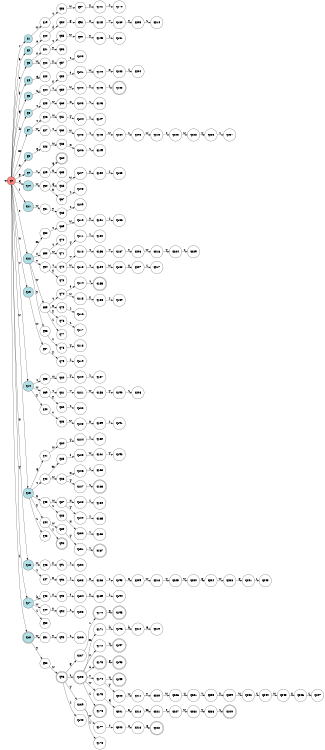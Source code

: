 digraph APTAALF {
__start0 [style = invis, shape = none, label = "", width = 0, height = 0];

rankdir=LR;
size="8,5";

s0 [style="filled", color="black", fillcolor="#ff817b" shape="circle", label="q0"];
s1 [style="filled", color="black", fillcolor="powderblue" shape="circle", label="q1"];
s2 [style="filled", color="black", fillcolor="powderblue" shape="circle", label="q2"];
s3 [style="filled", color="black", fillcolor="powderblue" shape="circle", label="q3"];
s4 [style="filled", color="black", fillcolor="powderblue" shape="circle", label="q4"];
s5 [style="filled", color="black", fillcolor="powderblue" shape="circle", label="q5"];
s6 [style="filled", color="black", fillcolor="powderblue" shape="circle", label="q6"];
s7 [style="filled", color="black", fillcolor="powderblue" shape="circle", label="q7"];
s8 [style="filled", color="black", fillcolor="powderblue" shape="circle", label="q8"];
s9 [style="filled", color="black", fillcolor="powderblue" shape="circle", label="q9"];
s10 [style="filled", color="black", fillcolor="powderblue" shape="circle", label="q10"];
s11 [style="filled", color="black", fillcolor="powderblue" shape="circle", label="q11"];
s12 [style="filled", color="black", fillcolor="powderblue" shape="circle", label="q12"];
s13 [style="filled", color="black", fillcolor="powderblue" shape="circle", label="q13"];
s14 [style="filled", color="black", fillcolor="powderblue" shape="circle", label="q14"];
s15 [style="filled", color="black", fillcolor="powderblue" shape="circle", label="q15"];
s16 [style="filled", color="black", fillcolor="powderblue" shape="circle", label="q16"];
s17 [style="filled", color="black", fillcolor="powderblue" shape="circle", label="q17"];
s18 [style="rounded,filled", color="black", fillcolor="powderblue" shape="doublecircle", label="q18"];
s19 [style="filled", color="black", fillcolor="white" shape="circle", label="q19"];
s20 [style="filled", color="black", fillcolor="white" shape="circle", label="q20"];
s21 [style="filled", color="black", fillcolor="white" shape="circle", label="q21"];
s22 [style="filled", color="black", fillcolor="white" shape="circle", label="q22"];
s23 [style="filled", color="black", fillcolor="white" shape="circle", label="q23"];
s24 [style="filled", color="black", fillcolor="white" shape="circle", label="q24"];
s25 [style="filled", color="black", fillcolor="white" shape="circle", label="q25"];
s26 [style="filled", color="black", fillcolor="white" shape="circle", label="q26"];
s27 [style="filled", color="black", fillcolor="white" shape="circle", label="q27"];
s28 [style="filled", color="black", fillcolor="white" shape="circle", label="q28"];
s29 [style="filled", color="black", fillcolor="white" shape="circle", label="q29"];
s30 [style="filled", color="black", fillcolor="white" shape="circle", label="q30"];
s31 [style="filled", color="black", fillcolor="white" shape="circle", label="q31"];
s32 [style="filled", color="black", fillcolor="white" shape="circle", label="q32"];
s33 [style="filled", color="black", fillcolor="white" shape="circle", label="q33"];
s34 [style="filled", color="black", fillcolor="white" shape="circle", label="q34"];
s35 [style="filled", color="black", fillcolor="white" shape="circle", label="q35"];
s36 [style="filled", color="black", fillcolor="white" shape="circle", label="q36"];
s37 [style="filled", color="black", fillcolor="white" shape="circle", label="q37"];
s38 [style="filled", color="black", fillcolor="white" shape="circle", label="q38"];
s39 [style="filled", color="black", fillcolor="white" shape="circle", label="q39"];
s40 [style="filled", color="black", fillcolor="white" shape="circle", label="q40"];
s41 [style="filled", color="black", fillcolor="white" shape="circle", label="q41"];
s42 [style="filled", color="black", fillcolor="white" shape="circle", label="q42"];
s43 [style="filled", color="black", fillcolor="white" shape="circle", label="q43"];
s44 [style="filled", color="black", fillcolor="white" shape="circle", label="q44"];
s45 [style="filled", color="black", fillcolor="white" shape="circle", label="q45"];
s46 [style="filled", color="black", fillcolor="white" shape="circle", label="q46"];
s47 [style="filled", color="black", fillcolor="white" shape="circle", label="q47"];
s48 [style="filled", color="black", fillcolor="white" shape="circle", label="q48"];
s49 [style="filled", color="black", fillcolor="white" shape="circle", label="q49"];
s50 [style="filled", color="black", fillcolor="white" shape="circle", label="q50"];
s51 [style="filled", color="black", fillcolor="white" shape="circle", label="q51"];
s52 [style="filled", color="black", fillcolor="white" shape="circle", label="q52"];
s53 [style="filled", color="black", fillcolor="white" shape="circle", label="q53"];
s54 [style="filled", color="black", fillcolor="white" shape="circle", label="q54"];
s55 [style="filled", color="black", fillcolor="white" shape="circle", label="q55"];
s56 [style="filled", color="black", fillcolor="white" shape="circle", label="q56"];
s57 [style="filled", color="black", fillcolor="white" shape="circle", label="q57"];
s58 [style="filled", color="black", fillcolor="white" shape="circle", label="q58"];
s59 [style="filled", color="black", fillcolor="white" shape="circle", label="q59"];
s60 [style="filled", color="black", fillcolor="white" shape="circle", label="q60"];
s61 [style="filled", color="black", fillcolor="white" shape="circle", label="q61"];
s62 [style="filled", color="black", fillcolor="white" shape="circle", label="q62"];
s63 [style="filled", color="black", fillcolor="white" shape="circle", label="q63"];
s64 [style="rounded,filled", color="black", fillcolor="white" shape="doublecircle", label="q64"];
s65 [style="filled", color="black", fillcolor="white" shape="circle", label="q65"];
s66 [style="filled", color="black", fillcolor="white" shape="circle", label="q66"];
s67 [style="filled", color="black", fillcolor="white" shape="circle", label="q67"];
s68 [style="filled", color="black", fillcolor="white" shape="circle", label="q68"];
s69 [style="filled", color="black", fillcolor="white" shape="circle", label="q69"];
s70 [style="filled", color="black", fillcolor="white" shape="circle", label="q70"];
s71 [style="filled", color="black", fillcolor="white" shape="circle", label="q71"];
s72 [style="filled", color="black", fillcolor="white" shape="circle", label="q72"];
s73 [style="filled", color="black", fillcolor="white" shape="circle", label="q73"];
s74 [style="filled", color="black", fillcolor="white" shape="circle", label="q74"];
s75 [style="filled", color="black", fillcolor="white" shape="circle", label="q75"];
s76 [style="filled", color="black", fillcolor="white" shape="circle", label="q76"];
s77 [style="filled", color="black", fillcolor="white" shape="circle", label="q77"];
s78 [style="filled", color="black", fillcolor="white" shape="circle", label="q78"];
s79 [style="filled", color="black", fillcolor="white" shape="circle", label="q79"];
s80 [style="filled", color="black", fillcolor="white" shape="circle", label="q80"];
s81 [style="filled", color="black", fillcolor="white" shape="circle", label="q81"];
s82 [style="filled", color="black", fillcolor="white" shape="circle", label="q82"];
s83 [style="filled", color="black", fillcolor="white" shape="circle", label="q83"];
s84 [style="filled", color="black", fillcolor="white" shape="circle", label="q84"];
s85 [style="filled", color="black", fillcolor="white" shape="circle", label="q85"];
s86 [style="filled", color="black", fillcolor="white" shape="circle", label="q86"];
s87 [style="filled", color="black", fillcolor="white" shape="circle", label="q87"];
s88 [style="filled", color="black", fillcolor="white" shape="circle", label="q88"];
s89 [style="filled", color="black", fillcolor="white" shape="circle", label="q89"];
s90 [style="rounded,filled", color="black", fillcolor="white" shape="doublecircle", label="q90"];
s91 [style="filled", color="black", fillcolor="white" shape="circle", label="q91"];
s92 [style="filled", color="black", fillcolor="white" shape="circle", label="q92"];
s93 [style="filled", color="black", fillcolor="white" shape="circle", label="q93"];
s94 [style="filled", color="black", fillcolor="white" shape="circle", label="q94"];
s95 [style="filled", color="black", fillcolor="white" shape="circle", label="q95"];
s96 [style="rounded,filled", color="black", fillcolor="white" shape="doublecircle", label="q96"];
s97 [style="filled", color="black", fillcolor="white" shape="circle", label="q97"];
s98 [style="filled", color="black", fillcolor="white" shape="circle", label="q98"];
s99 [style="filled", color="black", fillcolor="white" shape="circle", label="q99"];
s100 [style="filled", color="black", fillcolor="white" shape="circle", label="q100"];
s101 [style="filled", color="black", fillcolor="white" shape="circle", label="q101"];
s102 [style="filled", color="black", fillcolor="white" shape="circle", label="q102"];
s103 [style="filled", color="black", fillcolor="white" shape="circle", label="q103"];
s104 [style="filled", color="black", fillcolor="white" shape="circle", label="q104"];
s105 [style="filled", color="black", fillcolor="white" shape="circle", label="q105"];
s106 [style="filled", color="black", fillcolor="white" shape="circle", label="q106"];
s107 [style="filled", color="black", fillcolor="white" shape="circle", label="q107"];
s108 [style="filled", color="black", fillcolor="white" shape="circle", label="q108"];
s109 [style="filled", color="black", fillcolor="white" shape="circle", label="q109"];
s110 [style="filled", color="black", fillcolor="white" shape="circle", label="q110"];
s111 [style="filled", color="black", fillcolor="white" shape="circle", label="q111"];
s112 [style="filled", color="black", fillcolor="white" shape="circle", label="q112"];
s113 [style="filled", color="black", fillcolor="white" shape="circle", label="q113"];
s114 [style="filled", color="black", fillcolor="white" shape="circle", label="q114"];
s115 [style="filled", color="black", fillcolor="white" shape="circle", label="q115"];
s116 [style="filled", color="black", fillcolor="white" shape="circle", label="q116"];
s117 [style="filled", color="black", fillcolor="white" shape="circle", label="q117"];
s118 [style="filled", color="black", fillcolor="white" shape="circle", label="q118"];
s119 [style="filled", color="black", fillcolor="white" shape="circle", label="q119"];
s120 [style="filled", color="black", fillcolor="white" shape="circle", label="q120"];
s121 [style="filled", color="black", fillcolor="white" shape="circle", label="q121"];
s122 [style="filled", color="black", fillcolor="white" shape="circle", label="q122"];
s123 [style="filled", color="black", fillcolor="white" shape="circle", label="q123"];
s124 [style="filled", color="black", fillcolor="white" shape="circle", label="q124"];
s125 [style="filled", color="black", fillcolor="white" shape="circle", label="q125"];
s126 [style="filled", color="black", fillcolor="white" shape="circle", label="q126"];
s127 [style="filled", color="black", fillcolor="white" shape="circle", label="q127"];
s128 [style="filled", color="black", fillcolor="white" shape="circle", label="q128"];
s129 [style="filled", color="black", fillcolor="white" shape="circle", label="q129"];
s130 [style="filled", color="black", fillcolor="white" shape="circle", label="q130"];
s131 [style="filled", color="black", fillcolor="white" shape="circle", label="q131"];
s132 [style="filled", color="black", fillcolor="white" shape="circle", label="q132"];
s133 [style="filled", color="black", fillcolor="white" shape="circle", label="q133"];
s134 [style="filled", color="black", fillcolor="white" shape="circle", label="q134"];
s135 [style="filled", color="black", fillcolor="white" shape="circle", label="q135"];
s136 [style="filled", color="black", fillcolor="white" shape="circle", label="q136"];
s137 [style="filled", color="black", fillcolor="white" shape="circle", label="q137"];
s138 [style="rounded,filled", color="black", fillcolor="white" shape="doublecircle", label="q138"];
s139 [style="filled", color="black", fillcolor="white" shape="circle", label="q139"];
s140 [style="filled", color="black", fillcolor="white" shape="circle", label="q140"];
s141 [style="filled", color="black", fillcolor="white" shape="circle", label="q141"];
s142 [style="filled", color="black", fillcolor="white" shape="circle", label="q142"];
s143 [style="filled", color="black", fillcolor="white" shape="circle", label="q143"];
s144 [style="filled", color="black", fillcolor="white" shape="circle", label="q144"];
s145 [style="filled", color="black", fillcolor="white" shape="circle", label="q145"];
s146 [style="filled", color="black", fillcolor="white" shape="circle", label="q146"];
s147 [style="filled", color="black", fillcolor="white" shape="circle", label="q147"];
s148 [style="filled", color="black", fillcolor="white" shape="circle", label="q148"];
s149 [style="filled", color="black", fillcolor="white" shape="circle", label="q149"];
s150 [style="filled", color="black", fillcolor="white" shape="circle", label="q150"];
s151 [style="filled", color="black", fillcolor="white" shape="circle", label="q151"];
s152 [style="filled", color="black", fillcolor="white" shape="circle", label="q152"];
s153 [style="filled", color="black", fillcolor="white" shape="circle", label="q153"];
s154 [style="filled", color="black", fillcolor="white" shape="circle", label="q154"];
s155 [style="rounded,filled", color="black", fillcolor="white" shape="doublecircle", label="q155"];
s156 [style="filled", color="black", fillcolor="white" shape="circle", label="q156"];
s157 [style="filled", color="black", fillcolor="white" shape="circle", label="q157"];
s158 [style="filled", color="black", fillcolor="white" shape="circle", label="q158"];
s159 [style="filled", color="black", fillcolor="white" shape="circle", label="q159"];
s160 [style="filled", color="black", fillcolor="white" shape="circle", label="q160"];
s161 [style="filled", color="black", fillcolor="white" shape="circle", label="q161"];
s162 [style="filled", color="black", fillcolor="white" shape="circle", label="q162"];
s163 [style="rounded,filled", color="black", fillcolor="white" shape="doublecircle", label="q163"];
s164 [style="filled", color="black", fillcolor="white" shape="circle", label="q164"];
s165 [style="filled", color="black", fillcolor="white" shape="circle", label="q165"];
s166 [style="filled", color="black", fillcolor="white" shape="circle", label="q166"];
s167 [style="rounded,filled", color="black", fillcolor="white" shape="doublecircle", label="q167"];
s168 [style="filled", color="black", fillcolor="white" shape="circle", label="q168"];
s169 [style="filled", color="black", fillcolor="white" shape="circle", label="q169"];
s170 [style="rounded,filled", color="black", fillcolor="white" shape="doublecircle", label="q170"];
s171 [style="filled", color="black", fillcolor="white" shape="circle", label="q171"];
s172 [style="filled", color="black", fillcolor="white" shape="circle", label="q172"];
s173 [style="rounded,filled", color="black", fillcolor="white" shape="doublecircle", label="q173"];
s174 [style="filled", color="black", fillcolor="white" shape="circle", label="q174"];
s175 [style="filled", color="black", fillcolor="white" shape="circle", label="q175"];
s176 [style="rounded,filled", color="black", fillcolor="white" shape="doublecircle", label="q176"];
s177 [style="filled", color="black", fillcolor="white" shape="circle", label="q177"];
s178 [style="filled", color="black", fillcolor="white" shape="circle", label="q178"];
s179 [style="filled", color="black", fillcolor="white" shape="circle", label="q179"];
s180 [style="filled", color="black", fillcolor="white" shape="circle", label="q180"];
s181 [style="filled", color="black", fillcolor="white" shape="circle", label="q181"];
s182 [style="filled", color="black", fillcolor="white" shape="circle", label="q182"];
s183 [style="rounded,filled", color="black", fillcolor="white" shape="doublecircle", label="q183"];
s184 [style="filled", color="black", fillcolor="white" shape="circle", label="q184"];
s185 [style="filled", color="black", fillcolor="white" shape="circle", label="q185"];
s186 [style="filled", color="black", fillcolor="white" shape="circle", label="q186"];
s187 [style="filled", color="black", fillcolor="white" shape="circle", label="q187"];
s188 [style="filled", color="black", fillcolor="white" shape="circle", label="q188"];
s189 [style="filled", color="black", fillcolor="white" shape="circle", label="q189"];
s190 [style="filled", color="black", fillcolor="white" shape="circle", label="q190"];
s191 [style="filled", color="black", fillcolor="white" shape="circle", label="q191"];
s192 [style="filled", color="black", fillcolor="white" shape="circle", label="q192"];
s193 [style="filled", color="black", fillcolor="white" shape="circle", label="q193"];
s194 [style="filled", color="black", fillcolor="white" shape="circle", label="q194"];
s195 [style="rounded,filled", color="black", fillcolor="white" shape="doublecircle", label="q195"];
s196 [style="filled", color="black", fillcolor="white" shape="circle", label="q196"];
s197 [style="rounded,filled", color="black", fillcolor="white" shape="doublecircle", label="q197"];
s198 [style="rounded,filled", color="black", fillcolor="white" shape="doublecircle", label="q198"];
s199 [style="rounded,filled", color="black", fillcolor="white" shape="doublecircle", label="q199"];
s200 [style="filled", color="black", fillcolor="white" shape="circle", label="q200"];
s201 [style="filled", color="black", fillcolor="white" shape="circle", label="q201"];
s202 [style="filled", color="black", fillcolor="white" shape="circle", label="q202"];
s203 [style="filled", color="black", fillcolor="white" shape="circle", label="q203"];
s204 [style="filled", color="black", fillcolor="white" shape="circle", label="q204"];
s205 [style="filled", color="black", fillcolor="white" shape="circle", label="q205"];
s206 [style="filled", color="black", fillcolor="white" shape="circle", label="q206"];
s207 [style="filled", color="black", fillcolor="white" shape="circle", label="q207"];
s208 [style="filled", color="black", fillcolor="white" shape="circle", label="q208"];
s209 [style="filled", color="black", fillcolor="white" shape="circle", label="q209"];
s210 [style="filled", color="black", fillcolor="white" shape="circle", label="q210"];
s211 [style="filled", color="black", fillcolor="white" shape="circle", label="q211"];
s212 [style="filled", color="black", fillcolor="white" shape="circle", label="q212"];
s213 [style="filled", color="black", fillcolor="white" shape="circle", label="q213"];
s214 [style="filled", color="black", fillcolor="white" shape="circle", label="q214"];
s215 [style="filled", color="black", fillcolor="white" shape="circle", label="q215"];
s216 [style="filled", color="black", fillcolor="white" shape="circle", label="q216"];
s217 [style="filled", color="black", fillcolor="white" shape="circle", label="q217"];
s218 [style="filled", color="black", fillcolor="white" shape="circle", label="q218"];
s219 [style="filled", color="black", fillcolor="white" shape="circle", label="q219"];
s220 [style="filled", color="black", fillcolor="white" shape="circle", label="q220"];
s221 [style="filled", color="black", fillcolor="white" shape="circle", label="q221"];
s222 [style="rounded,filled", color="black", fillcolor="white" shape="doublecircle", label="q222"];
s223 [style="filled", color="black", fillcolor="white" shape="circle", label="q223"];
s224 [style="filled", color="black", fillcolor="white" shape="circle", label="q224"];
s225 [style="filled", color="black", fillcolor="white" shape="circle", label="q225"];
s226 [style="filled", color="black", fillcolor="white" shape="circle", label="q226"];
s227 [style="filled", color="black", fillcolor="white" shape="circle", label="q227"];
s228 [style="filled", color="black", fillcolor="white" shape="circle", label="q228"];
s229 [style="filled", color="black", fillcolor="white" shape="circle", label="q229"];
s230 [style="filled", color="black", fillcolor="white" shape="circle", label="q230"];
s231 [style="filled", color="black", fillcolor="white" shape="circle", label="q231"];
s232 [style="filled", color="black", fillcolor="white" shape="circle", label="q232"];
s233 [style="filled", color="black", fillcolor="white" shape="circle", label="q233"];
s234 [style="filled", color="black", fillcolor="white" shape="circle", label="q234"];
s235 [style="filled", color="black", fillcolor="white" shape="circle", label="q235"];
s236 [style="filled", color="black", fillcolor="white" shape="circle", label="q236"];
s237 [style="filled", color="black", fillcolor="white" shape="circle", label="q237"];
s238 [style="filled", color="black", fillcolor="white" shape="circle", label="q238"];
s239 [style="filled", color="black", fillcolor="white" shape="circle", label="q239"];
s240 [style="rounded,filled", color="black", fillcolor="white" shape="doublecircle", label="q240"];
s241 [style="filled", color="black", fillcolor="white" shape="circle", label="q241"];
s242 [style="filled", color="black", fillcolor="white" shape="circle", label="q242"];
s243 [style="filled", color="black", fillcolor="white" shape="circle", label="q243"];
s244 [style="filled", color="black", fillcolor="white" shape="circle", label="q244"];
s245 [style="filled", color="black", fillcolor="white" shape="circle", label="q245"];
s246 [style="filled", color="black", fillcolor="white" shape="circle", label="q246"];
s247 [style="filled", color="black", fillcolor="white" shape="circle", label="q247"];
subgraph cluster_main { 
	graph [pad=".75", ranksep="0.15", nodesep="0.15"];
	 style=invis; 
	__start0 -> s0 [penwidth=2];
}
s0 -> s1 [label="7"];
s0 -> s2 [label="9"];
s0 -> s3 [label="e"];
s0 -> s4 [label="f"];
s0 -> s5 [label="g"];
s0 -> s6 [label="k"];
s0 -> s7 [label="m"];
s0 -> s8 [label="n"];
s0 -> s9 [label="p"];
s0 -> s10 [label="q"];
s0 -> s11 [label="r"];
s0 -> s12 [label="t"];
s0 -> s13 [label="u"];
s0 -> s14 [label="v"];
s0 -> s15 [label="w"];
s0 -> s16 [label="x"];
s0 -> s17 [label="y"];
s0 -> s18 [label="z"];
s1 -> s19 [label="w"];
s2 -> s20 [label="c"];
s3 -> s21 [label="s"];
s3 -> s22 [label="w"];
s4 -> s23 [label="g"];
s5 -> s24 [label="u"];
s6 -> s25 [label="t"];
s7 -> s26 [label="t"];
s7 -> s27 [label="w"];
s8 -> s28 [label="q"];
s9 -> s29 [label="r"];
s10 -> s30 [label="w"];
s11 -> s31 [label="w"];
s12 -> s32 [label="m"];
s12 -> s33 [label="s"];
s12 -> s34 [label="v"];
s12 -> s35 [label="w"];
s12 -> s36 [label="y"];
s13 -> s37 [label="w"];
s14 -> s38 [label="t"];
s14 -> s39 [label="w"];
s14 -> s40 [label="y"];
s15 -> s41 [label="q"];
s15 -> s42 [label="t"];
s15 -> s43 [label="x"];
s15 -> s44 [label="y"];
s15 -> s45 [label="z"];
s16 -> s46 [label="w"];
s16 -> s47 [label="z"];
s17 -> s48 [label="k"];
s17 -> s49 [label="w"];
s17 -> s50 [label="z"];
s18 -> s51 [label="w"];
s18 -> s52 [label="y"];
s19 -> s53 [label="t"];
s20 -> s54 [label="f"];
s21 -> s55 [label="t"];
s21 -> s56 [label="y"];
s22 -> s57 [label="y"];
s24 -> s58 [label="s"];
s24 -> s59 [label="t"];
s25 -> s60 [label="w"];
s26 -> s61 [label="w"];
s27 -> s62 [label="t"];
s28 -> s63 [label="w"];
s29 -> s64 [label="q"];
s29 -> s65 [label="x"];
s30 -> s66 [label="q"];
s30 -> s67 [label="x"];
s31 -> s68 [label="y"];
s32 -> s69 [label="t"];
s33 -> s70 [label="t"];
s33 -> s71 [label="w"];
s34 -> s72 [label="t"];
s34 -> s73 [label="y"];
s35 -> s74 [label="t"];
s35 -> s75 [label="x"];
s35 -> s76 [label="y"];
s35 -> s77 [label="z"];
s36 -> s78 [label="v"];
s37 -> s79 [label="y"];
s38 -> s80 [label="w"];
s39 -> s81 [label="t"];
s39 -> s82 [label="y"];
s40 -> s83 [label="v"];
s41 -> s84 [label="w"];
s42 -> s85 [label="m"];
s42 -> s86 [label="w"];
s43 -> s87 [label="w"];
s43 -> s88 [label="z"];
s44 -> s89 [label="w"];
s44 -> s90 [label="z"];
s46 -> s91 [label="y"];
s47 -> s92 [label="x"];
s48 -> s93 [label="s"];
s49 -> s94 [label="y"];
s51 -> s95 [label="y"];
s52 -> s96 [label="w"];
s53 -> s97 [label="w"];
s54 -> s98 [label="g"];
s55 -> s99 [label="w"];
s57 -> s100 [label="z"];
s58 -> s101 [label="t"];
s59 -> s102 [label="w"];
s60 -> s103 [label="x"];
s61 -> s104 [label="y"];
s62 -> s105 [label="w"];
s63 -> s106 [label="x"];
s66 -> s107 [label="w"];
s67 -> s108 [label="z"];
s68 -> s109 [label="z"];
s69 -> s110 [label="w"];
s71 -> s111 [label="y"];
s72 -> s112 [label="v"];
s72 -> s113 [label="w"];
s74 -> s114 [label="s"];
s74 -> s115 [label="w"];
s75 -> s116 [label="z"];
s76 -> s117 [label="z"];
s78 -> s118 [label="y"];
s79 -> s119 [label="z"];
s80 -> s120 [label="y"];
s81 -> s121 [label="v"];
s82 -> s122 [label="z"];
s83 -> s123 [label="w"];
s84 -> s124 [label="y"];
s85 -> s125 [label="t"];
s86 -> s126 [label="x"];
s86 -> s127 [label="y"];
s87 -> s128 [label="x"];
s87 -> s129 [label="y"];
s88 -> s130 [label="x"];
s89 -> s131 [label="y"];
s91 -> s132 [label="z"];
s92 -> s133 [label="z"];
s93 -> s134 [label="t"];
s94 -> s135 [label="z"];
s95 -> s136 [label="z"];
s96 -> s137 [label="q"];
s96 -> s138 [label="t"];
s96 -> s139 [label="y"];
s96 -> s140 [label="z"];
s97 -> s141 [label="y"];
s98 -> s142 [label="u"];
s99 -> s143 [label="y"];
s101 -> s144 [label="w"];
s102 -> s145 [label="y"];
s103 -> s146 [label="z"];
s104 -> s147 [label="z"];
s105 -> s148 [label="t"];
s106 -> s149 [label="z"];
s107 -> s150 [label="y"];
s110 -> s151 [label="y"];
s111 -> s152 [label="z"];
s112 -> s153 [label="t"];
s113 -> s154 [label="t"];
s114 -> s155 [label="t"];
s115 -> s156 [label="y"];
s120 -> s157 [label="z"];
s121 -> s158 [label="w"];
s123 -> s159 [label="x"];
s124 -> s160 [label="z"];
s125 -> s161 [label="w"];
s126 -> s162 [label="z"];
s127 -> s163 [label="z"];
s128 -> s164 [label="z"];
s129 -> s165 [label="z"];
s130 -> s166 [label="z"];
s131 -> s167 [label="z"];
s133 -> s168 [label="x"];
s134 -> s169 [label="y"];
s137 -> s170 [label="r"];
s138 -> s171 [label="m"];
s138 -> s172 [label="s"];
s138 -> s173 [label="u"];
s138 -> s174 [label="v"];
s138 -> s175 [label="w"];
s138 -> s176 [label="z"];
s139 -> s177 [label="w"];
s139 -> s178 [label="z"];
s141 -> s179 [label="z"];
s142 -> s180 [label="v"];
s143 -> s181 [label="z"];
s144 -> s182 [label="x"];
s145 -> s183 [label="z"];
s148 -> s184 [label="w"];
s150 -> s185 [label="z"];
s151 -> s186 [label="z"];
s153 -> s187 [label="v"];
s154 -> s188 [label="w"];
s156 -> s189 [label="z"];
s158 -> s190 [label="y"];
s159 -> s191 [label="z"];
s161 -> s192 [label="y"];
s168 -> s193 [label="z"];
s169 -> s194 [label="z"];
s170 -> s195 [label="p"];
s171 -> s196 [label="k"];
s172 -> s197 [label="u"];
s173 -> s198 [label="g"];
s174 -> s199 [label="u"];
s174 -> s200 [label="y"];
s175 -> s201 [label="q"];
s177 -> s202 [label="t"];
s180 -> s203 [label="y"];
s182 -> s204 [label="z"];
s184 -> s205 [label="t"];
s187 -> s206 [label="t"];
s188 -> s207 [label="y"];
s190 -> s208 [label="z"];
s193 -> s209 [label="x"];
s196 -> s210 [label="h"];
s200 -> s211 [label="w"];
s201 -> s212 [label="n"];
s202 -> s213 [label="u"];
s203 -> s214 [label="z"];
s205 -> s215 [label="w"];
s206 -> s216 [label="w"];
s207 -> s217 [label="z"];
s209 -> s218 [label="w"];
s210 -> s219 [label="5"];
s211 -> s220 [label="y"];
s212 -> s221 [label="m"];
s213 -> s222 [label="g"];
s215 -> s223 [label="t"];
s216 -> s224 [label="y"];
s218 -> s225 [label="y"];
s220 -> s226 [label="w"];
s221 -> s227 [label="t"];
s223 -> s228 [label="w"];
s224 -> s229 [label="z"];
s225 -> s230 [label="w"];
s226 -> s231 [label="y"];
s227 -> s232 [label="w"];
s228 -> s233 [label="y"];
s230 -> s234 [label="q"];
s231 -> s235 [label="v"];
s232 -> s236 [label="y"];
s233 -> s237 [label="z"];
s234 -> s238 [label="w"];
s235 -> s239 [label="y"];
s236 -> s240 [label="z"];
s238 -> s241 [label="q"];
s239 -> s242 [label="w"];
s241 -> s243 [label="r"];
s242 -> s244 [label="t"];
s244 -> s245 [label="w"];
s245 -> s246 [label="y"];
s246 -> s247 [label="z"];

}